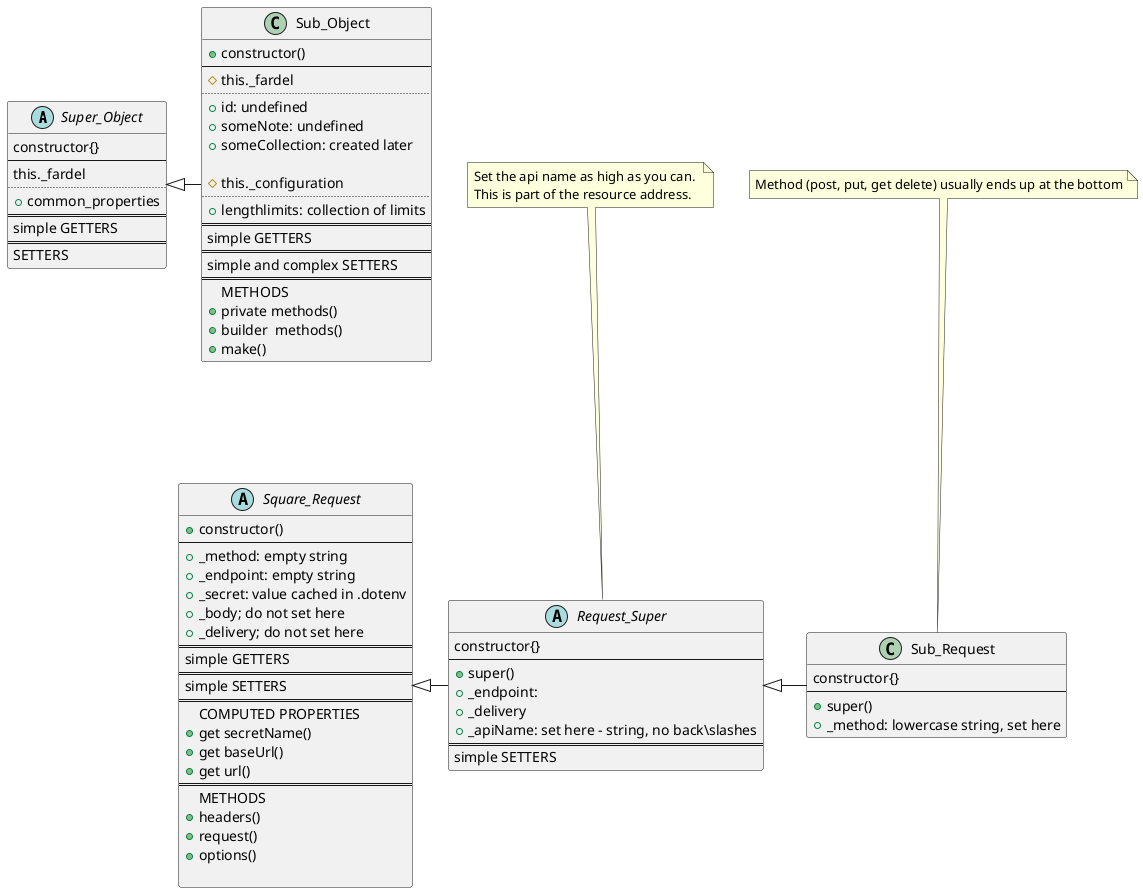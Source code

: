 @startuml
'https://plantuml.com/class-diagram'

Super_Object <|- Sub_Object

Request_Super <|-  Sub_Request
Square_Request <|-  Request_Super

note "Set the api name as high as you can. \nThis is part of the resource address." as N_api
N_api... Request_Super

note "Method (post, put, get delete) usually ends up at the bottom" as N_method
N_method... Sub_Request

abstract class Super_Object {
constructor{}
--
this._fardel
..
+common_properties
==
simple GETTERS
==
SETTERS
}
class Sub_Object {
+ constructor()
--
# this._fardel
..
+id: undefined
+someNote: undefined
+someCollection: created later

# this._configuration
..
+lengthlimits: collection of limits
==
simple GETTERS
==
simple and complex SETTERS
==
METHODS
+ private methods()
+ builder  methods()
+ make()
}


abstract class Square_Request {
+ constructor()
--
+ _method: empty string
+ _endpoint: empty string
+ _secret: value cached in .dotenv
+ _body; do not set here
+ _delivery; do not set here
==
simple GETTERS
==
simple SETTERS
==
COMPUTED PROPERTIES
+ get secretName()
+ get baseUrl()
+ get url()
==
METHODS
+ headers()
+ request()
+ options()

}
abstract class Request_Super {
constructor{}
--
+ super()
+ _endpoint:
+ _delivery
+ _apiName: set here - string, no back\slashes
==
simple SETTERS
}
class Sub_Request{
constructor{}
--
+ super()
+ _method: lowercase string, set here
}




@enduml